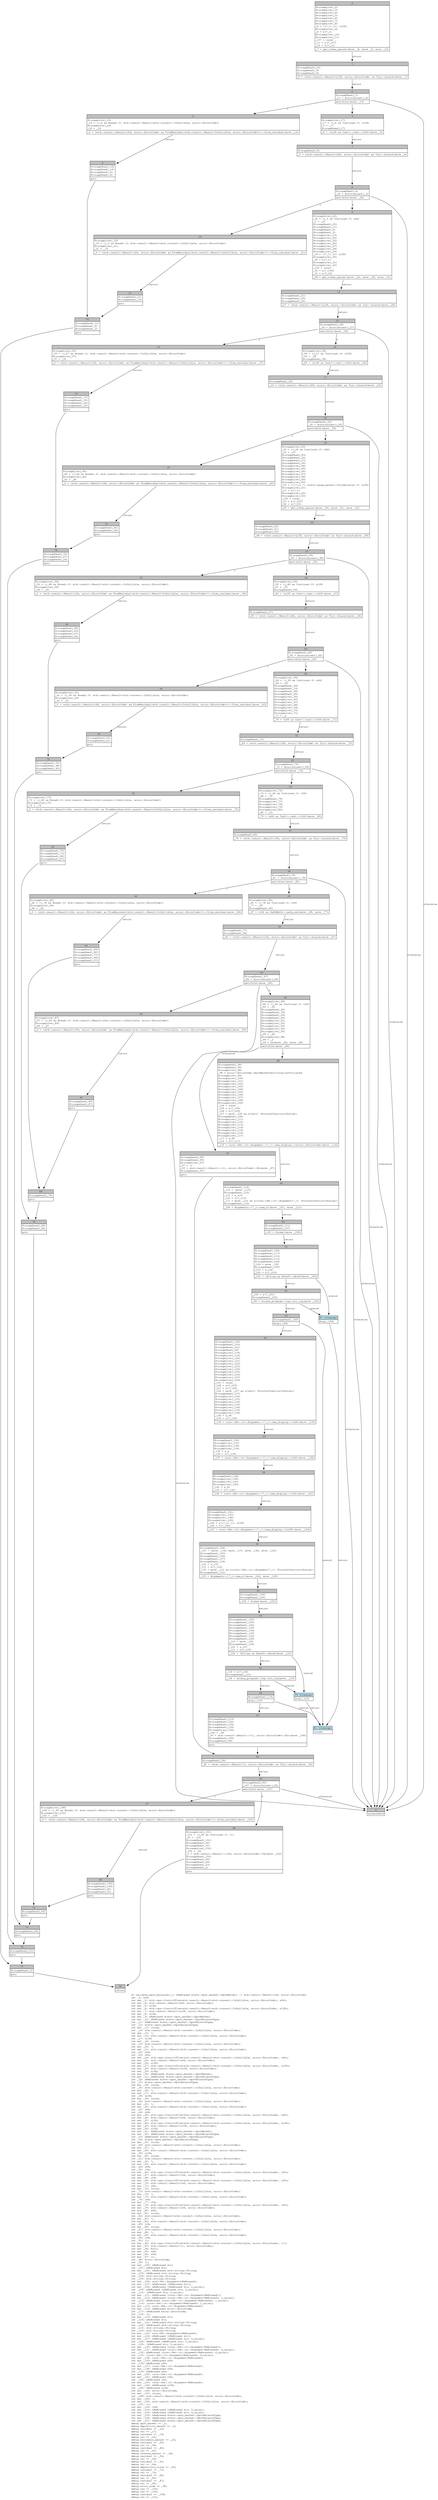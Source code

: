 digraph Mir_0_2844 {
    graph [fontname="Courier, monospace"];
    node [fontname="Courier, monospace"];
    edge [fontname="Courier, monospace"];
    label=<fn validate_spot_balances(_1: &amp;ReErased state::spot_market::SpotMarket) -&gt; std::result::Result&lt;i64, error::ErrorCode&gt;<br align="left"/>let _2: u64;<br align="left"/>let mut _3: std::ops::ControlFlow&lt;std::result::Result&lt;std::convert::Infallible, error::ErrorCode&gt;, u64&gt;;<br align="left"/>let mut _4: std::result::Result&lt;u64, error::ErrorCode&gt;;<br align="left"/>let mut _5: u128;<br align="left"/>let mut _6: std::ops::ControlFlow&lt;std::result::Result&lt;std::convert::Infallible, error::ErrorCode&gt;, u128&gt;;<br align="left"/>let mut _7: std::result::Result&lt;u128, error::ErrorCode&gt;;<br align="left"/>let mut _8: u128;<br align="left"/>let mut _9: &amp;ReErased state::spot_market::SpotMarket;<br align="left"/>let mut _10: &amp;ReErased state::spot_market::SpotBalanceType;<br align="left"/>let _11: &amp;ReErased state::spot_market::SpotBalanceType;<br align="left"/>let _12: state::spot_market::SpotBalanceType;<br align="left"/>let mut _13: isize;<br align="left"/>let _14: std::result::Result&lt;std::convert::Infallible, error::ErrorCode&gt;;<br align="left"/>let mut _15: !;<br align="left"/>let mut _16: std::result::Result&lt;std::convert::Infallible, error::ErrorCode&gt;;<br align="left"/>let _17: u128;<br align="left"/>let mut _18: isize;<br align="left"/>let _19: std::result::Result&lt;std::convert::Infallible, error::ErrorCode&gt;;<br align="left"/>let mut _20: !;<br align="left"/>let mut _21: std::result::Result&lt;std::convert::Infallible, error::ErrorCode&gt;;<br align="left"/>let _22: u64;<br align="left"/>let _23: u64;<br align="left"/>let mut _24: std::ops::ControlFlow&lt;std::result::Result&lt;std::convert::Infallible, error::ErrorCode&gt;, u64&gt;;<br align="left"/>let mut _25: std::result::Result&lt;u64, error::ErrorCode&gt;;<br align="left"/>let mut _26: u128;<br align="left"/>let mut _27: std::ops::ControlFlow&lt;std::result::Result&lt;std::convert::Infallible, error::ErrorCode&gt;, u128&gt;;<br align="left"/>let mut _28: std::result::Result&lt;u128, error::ErrorCode&gt;;<br align="left"/>let mut _29: u128;<br align="left"/>let mut _30: &amp;ReErased state::spot_market::SpotMarket;<br align="left"/>let mut _31: &amp;ReErased state::spot_market::SpotBalanceType;<br align="left"/>let _32: &amp;ReErased state::spot_market::SpotBalanceType;<br align="left"/>let _33: state::spot_market::SpotBalanceType;<br align="left"/>let mut _34: isize;<br align="left"/>let _35: std::result::Result&lt;std::convert::Infallible, error::ErrorCode&gt;;<br align="left"/>let mut _36: !;<br align="left"/>let mut _37: std::result::Result&lt;std::convert::Infallible, error::ErrorCode&gt;;<br align="left"/>let _38: u128;<br align="left"/>let mut _39: isize;<br align="left"/>let _40: std::result::Result&lt;std::convert::Infallible, error::ErrorCode&gt;;<br align="left"/>let mut _41: !;<br align="left"/>let mut _42: std::result::Result&lt;std::convert::Infallible, error::ErrorCode&gt;;<br align="left"/>let _43: u64;<br align="left"/>let _44: u64;<br align="left"/>let mut _45: std::ops::ControlFlow&lt;std::result::Result&lt;std::convert::Infallible, error::ErrorCode&gt;, u64&gt;;<br align="left"/>let mut _46: std::result::Result&lt;u64, error::ErrorCode&gt;;<br align="left"/>let mut _47: u128;<br align="left"/>let mut _48: std::ops::ControlFlow&lt;std::result::Result&lt;std::convert::Infallible, error::ErrorCode&gt;, u128&gt;;<br align="left"/>let mut _49: std::result::Result&lt;u128, error::ErrorCode&gt;;<br align="left"/>let mut _50: u128;<br align="left"/>let mut _51: &amp;ReErased state::spot_market::SpotMarket;<br align="left"/>let mut _52: &amp;ReErased state::spot_market::SpotBalanceType;<br align="left"/>let _53: &amp;ReErased state::spot_market::SpotBalanceType;<br align="left"/>let _54: state::spot_market::SpotBalanceType;<br align="left"/>let mut _55: isize;<br align="left"/>let _56: std::result::Result&lt;std::convert::Infallible, error::ErrorCode&gt;;<br align="left"/>let mut _57: !;<br align="left"/>let mut _58: std::result::Result&lt;std::convert::Infallible, error::ErrorCode&gt;;<br align="left"/>let _59: u128;<br align="left"/>let mut _60: isize;<br align="left"/>let _61: std::result::Result&lt;std::convert::Infallible, error::ErrorCode&gt;;<br align="left"/>let mut _62: !;<br align="left"/>let mut _63: std::result::Result&lt;std::convert::Infallible, error::ErrorCode&gt;;<br align="left"/>let _64: u64;<br align="left"/>let _65: i64;<br align="left"/>let mut _66: std::ops::ControlFlow&lt;std::result::Result&lt;std::convert::Infallible, error::ErrorCode&gt;, i64&gt;;<br align="left"/>let mut _67: std::result::Result&lt;i64, error::ErrorCode&gt;;<br align="left"/>let mut _68: i64;<br align="left"/>let mut _69: std::ops::ControlFlow&lt;std::result::Result&lt;std::convert::Infallible, error::ErrorCode&gt;, i64&gt;;<br align="left"/>let mut _70: std::result::Result&lt;i64, error::ErrorCode&gt;;<br align="left"/>let mut _71: u64;<br align="left"/>let mut _72: isize;<br align="left"/>let _73: std::result::Result&lt;std::convert::Infallible, error::ErrorCode&gt;;<br align="left"/>let mut _74: !;<br align="left"/>let mut _75: std::result::Result&lt;std::convert::Infallible, error::ErrorCode&gt;;<br align="left"/>let _76: i64;<br align="left"/>let mut _77: i64;<br align="left"/>let mut _78: std::ops::ControlFlow&lt;std::result::Result&lt;std::convert::Infallible, error::ErrorCode&gt;, i64&gt;;<br align="left"/>let mut _79: std::result::Result&lt;i64, error::ErrorCode&gt;;<br align="left"/>let mut _80: u64;<br align="left"/>let mut _81: isize;<br align="left"/>let _82: std::result::Result&lt;std::convert::Infallible, error::ErrorCode&gt;;<br align="left"/>let mut _83: !;<br align="left"/>let mut _84: std::result::Result&lt;std::convert::Infallible, error::ErrorCode&gt;;<br align="left"/>let _85: i64;<br align="left"/>let mut _86: isize;<br align="left"/>let _87: std::result::Result&lt;std::convert::Infallible, error::ErrorCode&gt;;<br align="left"/>let mut _88: !;<br align="left"/>let mut _89: std::result::Result&lt;std::convert::Infallible, error::ErrorCode&gt;;<br align="left"/>let _90: i64;<br align="left"/>let _91: ();<br align="left"/>let mut _92: std::ops::ControlFlow&lt;std::result::Result&lt;std::convert::Infallible, error::ErrorCode&gt;, ()&gt;;<br align="left"/>let mut _93: std::result::Result&lt;(), error::ErrorCode&gt;;<br align="left"/>let mut _94: bool;<br align="left"/>let mut _95: u64;<br align="left"/>let mut _96: u64;<br align="left"/>let mut _97: ();<br align="left"/>let _98: error::ErrorCode;<br align="left"/>let _99: ();<br align="left"/>let mut _100: &amp;ReErased str;<br align="left"/>let _101: &amp;ReErased str;<br align="left"/>let mut _102: &amp;ReErased std::string::String;<br align="left"/>let _103: &amp;ReErased std::string::String;<br align="left"/>let _104: std::string::String;<br align="left"/>let _105: std::string::String;<br align="left"/>let mut _106: std::fmt::Arguments&lt;ReErased&gt;;<br align="left"/>let mut _107: &amp;ReErased [&amp;ReErased str];<br align="left"/>let mut _108: &amp;ReErased [&amp;ReErased str; 2_usize];<br align="left"/>let _109: &amp;ReErased [&amp;ReErased str; 2_usize];<br align="left"/>let _110: [&amp;ReErased str; 2_usize];<br align="left"/>let mut _111: &amp;ReErased [core::fmt::rt::Argument&lt;ReErased&gt;];<br align="left"/>let mut _112: &amp;ReErased [core::fmt::rt::Argument&lt;ReErased&gt;; 1_usize];<br align="left"/>let _113: &amp;ReErased [core::fmt::rt::Argument&lt;ReErased&gt;; 1_usize];<br align="left"/>let _114: [core::fmt::rt::Argument&lt;ReErased&gt;; 1_usize];<br align="left"/>let mut _115: core::fmt::rt::Argument&lt;ReErased&gt;;<br align="left"/>let mut _116: &amp;ReErased error::ErrorCode;<br align="left"/>let _117: &amp;ReErased error::ErrorCode;<br align="left"/>let _118: ();<br align="left"/>let mut _119: &amp;ReErased str;<br align="left"/>let _120: &amp;ReErased str;<br align="left"/>let mut _121: &amp;ReErased std::string::String;<br align="left"/>let _122: &amp;ReErased std::string::String;<br align="left"/>let _123: std::string::String;<br align="left"/>let _124: std::string::String;<br align="left"/>let mut _125: std::fmt::Arguments&lt;ReErased&gt;;<br align="left"/>let mut _126: &amp;ReErased [&amp;ReErased str];<br align="left"/>let mut _127: &amp;ReErased [&amp;ReErased str; 5_usize];<br align="left"/>let _128: &amp;ReErased [&amp;ReErased str; 5_usize];<br align="left"/>let _129: [&amp;ReErased str; 5_usize];<br align="left"/>let mut _130: &amp;ReErased [core::fmt::rt::Argument&lt;ReErased&gt;];<br align="left"/>let mut _131: &amp;ReErased [core::fmt::rt::Argument&lt;ReErased&gt;; 4_usize];<br align="left"/>let _132: &amp;ReErased [core::fmt::rt::Argument&lt;ReErased&gt;; 4_usize];<br align="left"/>let _133: [core::fmt::rt::Argument&lt;ReErased&gt;; 4_usize];<br align="left"/>let mut _134: core::fmt::rt::Argument&lt;ReErased&gt;;<br align="left"/>let mut _135: &amp;ReErased u64;<br align="left"/>let _136: &amp;ReErased u64;<br align="left"/>let mut _137: core::fmt::rt::Argument&lt;ReErased&gt;;<br align="left"/>let mut _138: &amp;ReErased u64;<br align="left"/>let _139: &amp;ReErased u64;<br align="left"/>let mut _140: core::fmt::rt::Argument&lt;ReErased&gt;;<br align="left"/>let mut _141: &amp;ReErased i64;<br align="left"/>let _142: &amp;ReErased i64;<br align="left"/>let mut _143: core::fmt::rt::Argument&lt;ReErased&gt;;<br align="left"/>let mut _144: &amp;ReErased u128;<br align="left"/>let _145: &amp;ReErased u128;<br align="left"/>let mut _146: error::ErrorCode;<br align="left"/>let mut _147: isize;<br align="left"/>let _148: std::result::Result&lt;std::convert::Infallible, error::ErrorCode&gt;;<br align="left"/>let mut _149: !;<br align="left"/>let mut _150: std::result::Result&lt;std::convert::Infallible, error::ErrorCode&gt;;<br align="left"/>let _151: ();<br align="left"/>let mut _152: i64;<br align="left"/>let mut _153: &amp;ReErased [&amp;ReErased str; 5_usize];<br align="left"/>let mut _154: &amp;ReErased [&amp;ReErased str; 2_usize];<br align="left"/>let mut _155: &amp;ReErased state::spot_market::SpotBalanceType;<br align="left"/>let mut _156: &amp;ReErased state::spot_market::SpotBalanceType;<br align="left"/>let mut _157: &amp;ReErased state::spot_market::SpotBalanceType;<br align="left"/>debug spot_market =&gt; _1;<br align="left"/>debug depositors_amount =&gt; _2;<br align="left"/>debug residual =&gt; _14;<br align="left"/>debug val =&gt; _17;<br align="left"/>debug residual =&gt; _19;<br align="left"/>debug val =&gt; _22;<br align="left"/>debug borrowers_amount =&gt; _23;<br align="left"/>debug residual =&gt; _35;<br align="left"/>debug val =&gt; _38;<br align="left"/>debug residual =&gt; _40;<br align="left"/>debug val =&gt; _43;<br align="left"/>debug revenue_amount =&gt; _44;<br align="left"/>debug residual =&gt; _56;<br align="left"/>debug val =&gt; _59;<br align="left"/>debug residual =&gt; _61;<br align="left"/>debug val =&gt; _64;<br align="left"/>debug depositors_claim =&gt; _65;<br align="left"/>debug residual =&gt; _73;<br align="left"/>debug val =&gt; _76;<br align="left"/>debug residual =&gt; _82;<br align="left"/>debug val =&gt; _85;<br align="left"/>debug residual =&gt; _87;<br align="left"/>debug val =&gt; _90;<br align="left"/>debug error_code =&gt; _98;<br align="left"/>debug res =&gt; _105;<br align="left"/>debug res =&gt; _124;<br align="left"/>debug residual =&gt; _148;<br align="left"/>debug val =&gt; _151;<br align="left"/>>;
    bb0__0_2844 [shape="none", label=<<table border="0" cellborder="1" cellspacing="0"><tr><td bgcolor="gray" align="center" colspan="1">0</td></tr><tr><td align="left" balign="left">StorageLive(_2)<br/>StorageLive(_3)<br/>StorageLive(_4)<br/>StorageLive(_5)<br/>StorageLive(_6)<br/>StorageLive(_7)<br/>StorageLive(_8)<br/>_8 = ((*_1).11: u128)<br/>StorageLive(_9)<br/>_9 = &amp;(*_1)<br/>StorageLive(_10)<br/>StorageLive(_11)<br/>_157 = const _<br/>_11 = &amp;(*_157)<br/>_10 = &amp;(*_11)<br/></td></tr><tr><td align="left">_7 = get_token_amount(move _8, move _9, move _10)</td></tr></table>>];
    bb1__0_2844 [shape="none", label=<<table border="0" cellborder="1" cellspacing="0"><tr><td bgcolor="gray" align="center" colspan="1">1</td></tr><tr><td align="left" balign="left">StorageDead(_10)<br/>StorageDead(_9)<br/>StorageDead(_8)<br/></td></tr><tr><td align="left">_6 = &lt;std::result::Result&lt;u128, error::ErrorCode&gt; as Try&gt;::branch(move _7)</td></tr></table>>];
    bb2__0_2844 [shape="none", label=<<table border="0" cellborder="1" cellspacing="0"><tr><td bgcolor="gray" align="center" colspan="1">2</td></tr><tr><td align="left" balign="left">StorageDead(_7)<br/>_13 = discriminant(_6)<br/></td></tr><tr><td align="left">switchInt(move _13)</td></tr></table>>];
    bb3__0_2844 [shape="none", label=<<table border="0" cellborder="1" cellspacing="0"><tr><td bgcolor="gray" align="center" colspan="1">3</td></tr><tr><td align="left" balign="left">StorageLive(_17)<br/>_17 = ((_6 as Continue).0: u128)<br/>_5 = _17<br/>StorageDead(_17)<br/></td></tr><tr><td align="left">_4 = &lt;u128 as Cast&gt;::cast::&lt;u64&gt;(move _5)</td></tr></table>>];
    bb4__0_2844 [shape="none", label=<<table border="0" cellborder="1" cellspacing="0"><tr><td bgcolor="gray" align="center" colspan="1">4</td></tr><tr><td align="left">unreachable</td></tr></table>>];
    bb5__0_2844 [shape="none", label=<<table border="0" cellborder="1" cellspacing="0"><tr><td bgcolor="gray" align="center" colspan="1">5</td></tr><tr><td align="left" balign="left">StorageLive(_14)<br/>_14 = ((_6 as Break).0: std::result::Result&lt;std::convert::Infallible, error::ErrorCode&gt;)<br/>StorageLive(_16)<br/>_16 = _14<br/></td></tr><tr><td align="left">_0 = &lt;std::result::Result&lt;i64, error::ErrorCode&gt; as FromResidual&lt;std::result::Result&lt;Infallible, error::ErrorCode&gt;&gt;&gt;::from_residual(move _16)</td></tr></table>>];
    bb6__0_2844 [shape="none", label=<<table border="0" cellborder="1" cellspacing="0"><tr><td bgcolor="gray" align="center" colspan="1">6</td></tr><tr><td align="left" balign="left">StorageDead(_16)<br/>StorageDead(_14)<br/>StorageDead(_5)<br/>StorageDead(_4)<br/></td></tr><tr><td align="left">goto</td></tr></table>>];
    bb7__0_2844 [shape="none", label=<<table border="0" cellborder="1" cellspacing="0"><tr><td bgcolor="gray" align="center" colspan="1">7</td></tr><tr><td align="left" balign="left">StorageDead(_5)<br/></td></tr><tr><td align="left">_3 = &lt;std::result::Result&lt;u64, error::ErrorCode&gt; as Try&gt;::branch(move _4)</td></tr></table>>];
    bb8__0_2844 [shape="none", label=<<table border="0" cellborder="1" cellspacing="0"><tr><td bgcolor="gray" align="center" colspan="1">8</td></tr><tr><td align="left" balign="left">StorageDead(_4)<br/>_18 = discriminant(_3)<br/></td></tr><tr><td align="left">switchInt(move _18)</td></tr></table>>];
    bb9__0_2844 [shape="none", label=<<table border="0" cellborder="1" cellspacing="0"><tr><td bgcolor="gray" align="center" colspan="1">9</td></tr><tr><td align="left" balign="left">StorageLive(_22)<br/>_22 = ((_3 as Continue).0: u64)<br/>_2 = _22<br/>StorageDead(_22)<br/>StorageDead(_11)<br/>StorageDead(_6)<br/>StorageDead(_3)<br/>StorageLive(_23)<br/>StorageLive(_24)<br/>StorageLive(_25)<br/>StorageLive(_26)<br/>StorageLive(_27)<br/>StorageLive(_28)<br/>StorageLive(_29)<br/>_29 = ((*_1).12: u128)<br/>StorageLive(_30)<br/>_30 = &amp;(*_1)<br/>StorageLive(_31)<br/>StorageLive(_32)<br/>_156 = const _<br/>_32 = &amp;(*_156)<br/>_31 = &amp;(*_32)<br/></td></tr><tr><td align="left">_28 = get_token_amount(move _29, move _30, move _31)</td></tr></table>>];
    bb10__0_2844 [shape="none", label=<<table border="0" cellborder="1" cellspacing="0"><tr><td bgcolor="gray" align="center" colspan="1">10</td></tr><tr><td align="left" balign="left">StorageLive(_19)<br/>_19 = ((_3 as Break).0: std::result::Result&lt;std::convert::Infallible, error::ErrorCode&gt;)<br/>StorageLive(_21)<br/>_21 = _19<br/></td></tr><tr><td align="left">_0 = &lt;std::result::Result&lt;i64, error::ErrorCode&gt; as FromResidual&lt;std::result::Result&lt;Infallible, error::ErrorCode&gt;&gt;&gt;::from_residual(move _21)</td></tr></table>>];
    bb11__0_2844 [shape="none", label=<<table border="0" cellborder="1" cellspacing="0"><tr><td bgcolor="gray" align="center" colspan="1">11</td></tr><tr><td align="left" balign="left">StorageDead(_21)<br/>StorageDead(_19)<br/></td></tr><tr><td align="left">goto</td></tr></table>>];
    bb12__0_2844 [shape="none", label=<<table border="0" cellborder="1" cellspacing="0"><tr><td bgcolor="gray" align="center" colspan="1">12</td></tr><tr><td align="left" balign="left">StorageDead(_31)<br/>StorageDead(_30)<br/>StorageDead(_29)<br/></td></tr><tr><td align="left">_27 = &lt;std::result::Result&lt;u128, error::ErrorCode&gt; as Try&gt;::branch(move _28)</td></tr></table>>];
    bb13__0_2844 [shape="none", label=<<table border="0" cellborder="1" cellspacing="0"><tr><td bgcolor="gray" align="center" colspan="1">13</td></tr><tr><td align="left" balign="left">StorageDead(_28)<br/>_34 = discriminant(_27)<br/></td></tr><tr><td align="left">switchInt(move _34)</td></tr></table>>];
    bb14__0_2844 [shape="none", label=<<table border="0" cellborder="1" cellspacing="0"><tr><td bgcolor="gray" align="center" colspan="1">14</td></tr><tr><td align="left" balign="left">StorageLive(_38)<br/>_38 = ((_27 as Continue).0: u128)<br/>_26 = _38<br/>StorageDead(_38)<br/></td></tr><tr><td align="left">_25 = &lt;u128 as Cast&gt;::cast::&lt;u64&gt;(move _26)</td></tr></table>>];
    bb15__0_2844 [shape="none", label=<<table border="0" cellborder="1" cellspacing="0"><tr><td bgcolor="gray" align="center" colspan="1">15</td></tr><tr><td align="left" balign="left">StorageLive(_35)<br/>_35 = ((_27 as Break).0: std::result::Result&lt;std::convert::Infallible, error::ErrorCode&gt;)<br/>StorageLive(_37)<br/>_37 = _35<br/></td></tr><tr><td align="left">_0 = &lt;std::result::Result&lt;i64, error::ErrorCode&gt; as FromResidual&lt;std::result::Result&lt;Infallible, error::ErrorCode&gt;&gt;&gt;::from_residual(move _37)</td></tr></table>>];
    bb16__0_2844 [shape="none", label=<<table border="0" cellborder="1" cellspacing="0"><tr><td bgcolor="gray" align="center" colspan="1">16</td></tr><tr><td align="left" balign="left">StorageDead(_37)<br/>StorageDead(_35)<br/>StorageDead(_26)<br/>StorageDead(_25)<br/></td></tr><tr><td align="left">goto</td></tr></table>>];
    bb17__0_2844 [shape="none", label=<<table border="0" cellborder="1" cellspacing="0"><tr><td bgcolor="gray" align="center" colspan="1">17</td></tr><tr><td align="left" balign="left">StorageDead(_26)<br/></td></tr><tr><td align="left">_24 = &lt;std::result::Result&lt;u64, error::ErrorCode&gt; as Try&gt;::branch(move _25)</td></tr></table>>];
    bb18__0_2844 [shape="none", label=<<table border="0" cellborder="1" cellspacing="0"><tr><td bgcolor="gray" align="center" colspan="1">18</td></tr><tr><td align="left" balign="left">StorageDead(_25)<br/>_39 = discriminant(_24)<br/></td></tr><tr><td align="left">switchInt(move _39)</td></tr></table>>];
    bb19__0_2844 [shape="none", label=<<table border="0" cellborder="1" cellspacing="0"><tr><td bgcolor="gray" align="center" colspan="1">19</td></tr><tr><td align="left" balign="left">StorageLive(_43)<br/>_43 = ((_24 as Continue).0: u64)<br/>_23 = _43<br/>StorageDead(_43)<br/>StorageDead(_32)<br/>StorageDead(_27)<br/>StorageDead(_24)<br/>StorageLive(_44)<br/>StorageLive(_45)<br/>StorageLive(_46)<br/>StorageLive(_47)<br/>StorageLive(_48)<br/>StorageLive(_49)<br/>StorageLive(_50)<br/>_50 = (((*_1).7: state::perp_market::PoolBalance).0: u128)<br/>StorageLive(_51)<br/>_51 = &amp;(*_1)<br/>StorageLive(_52)<br/>StorageLive(_53)<br/>_155 = const _<br/>_53 = &amp;(*_155)<br/>_52 = &amp;(*_53)<br/></td></tr><tr><td align="left">_49 = get_token_amount(move _50, move _51, move _52)</td></tr></table>>];
    bb20__0_2844 [shape="none", label=<<table border="0" cellborder="1" cellspacing="0"><tr><td bgcolor="gray" align="center" colspan="1">20</td></tr><tr><td align="left" balign="left">StorageLive(_40)<br/>_40 = ((_24 as Break).0: std::result::Result&lt;std::convert::Infallible, error::ErrorCode&gt;)<br/>StorageLive(_42)<br/>_42 = _40<br/></td></tr><tr><td align="left">_0 = &lt;std::result::Result&lt;i64, error::ErrorCode&gt; as FromResidual&lt;std::result::Result&lt;Infallible, error::ErrorCode&gt;&gt;&gt;::from_residual(move _42)</td></tr></table>>];
    bb21__0_2844 [shape="none", label=<<table border="0" cellborder="1" cellspacing="0"><tr><td bgcolor="gray" align="center" colspan="1">21</td></tr><tr><td align="left" balign="left">StorageDead(_42)<br/>StorageDead(_40)<br/></td></tr><tr><td align="left">goto</td></tr></table>>];
    bb22__0_2844 [shape="none", label=<<table border="0" cellborder="1" cellspacing="0"><tr><td bgcolor="gray" align="center" colspan="1">22</td></tr><tr><td align="left" balign="left">StorageDead(_52)<br/>StorageDead(_51)<br/>StorageDead(_50)<br/></td></tr><tr><td align="left">_48 = &lt;std::result::Result&lt;u128, error::ErrorCode&gt; as Try&gt;::branch(move _49)</td></tr></table>>];
    bb23__0_2844 [shape="none", label=<<table border="0" cellborder="1" cellspacing="0"><tr><td bgcolor="gray" align="center" colspan="1">23</td></tr><tr><td align="left" balign="left">StorageDead(_49)<br/>_55 = discriminant(_48)<br/></td></tr><tr><td align="left">switchInt(move _55)</td></tr></table>>];
    bb24__0_2844 [shape="none", label=<<table border="0" cellborder="1" cellspacing="0"><tr><td bgcolor="gray" align="center" colspan="1">24</td></tr><tr><td align="left" balign="left">StorageLive(_59)<br/>_59 = ((_48 as Continue).0: u128)<br/>_47 = _59<br/>StorageDead(_59)<br/></td></tr><tr><td align="left">_46 = &lt;u128 as Cast&gt;::cast::&lt;u64&gt;(move _47)</td></tr></table>>];
    bb25__0_2844 [shape="none", label=<<table border="0" cellborder="1" cellspacing="0"><tr><td bgcolor="gray" align="center" colspan="1">25</td></tr><tr><td align="left" balign="left">StorageLive(_56)<br/>_56 = ((_48 as Break).0: std::result::Result&lt;std::convert::Infallible, error::ErrorCode&gt;)<br/>StorageLive(_58)<br/>_58 = _56<br/></td></tr><tr><td align="left">_0 = &lt;std::result::Result&lt;i64, error::ErrorCode&gt; as FromResidual&lt;std::result::Result&lt;Infallible, error::ErrorCode&gt;&gt;&gt;::from_residual(move _58)</td></tr></table>>];
    bb26__0_2844 [shape="none", label=<<table border="0" cellborder="1" cellspacing="0"><tr><td bgcolor="gray" align="center" colspan="1">26</td></tr><tr><td align="left" balign="left">StorageDead(_58)<br/>StorageDead(_56)<br/>StorageDead(_47)<br/>StorageDead(_46)<br/></td></tr><tr><td align="left">goto</td></tr></table>>];
    bb27__0_2844 [shape="none", label=<<table border="0" cellborder="1" cellspacing="0"><tr><td bgcolor="gray" align="center" colspan="1">27</td></tr><tr><td align="left" balign="left">StorageDead(_47)<br/></td></tr><tr><td align="left">_45 = &lt;std::result::Result&lt;u64, error::ErrorCode&gt; as Try&gt;::branch(move _46)</td></tr></table>>];
    bb28__0_2844 [shape="none", label=<<table border="0" cellborder="1" cellspacing="0"><tr><td bgcolor="gray" align="center" colspan="1">28</td></tr><tr><td align="left" balign="left">StorageDead(_46)<br/>_60 = discriminant(_45)<br/></td></tr><tr><td align="left">switchInt(move _60)</td></tr></table>>];
    bb29__0_2844 [shape="none", label=<<table border="0" cellborder="1" cellspacing="0"><tr><td bgcolor="gray" align="center" colspan="1">29</td></tr><tr><td align="left" balign="left">StorageLive(_64)<br/>_64 = ((_45 as Continue).0: u64)<br/>_44 = _64<br/>StorageDead(_64)<br/>StorageDead(_53)<br/>StorageDead(_48)<br/>StorageDead(_45)<br/>StorageLive(_65)<br/>StorageLive(_66)<br/>StorageLive(_67)<br/>StorageLive(_68)<br/>StorageLive(_69)<br/>StorageLive(_70)<br/>StorageLive(_71)<br/>_71 = _2<br/></td></tr><tr><td align="left">_70 = &lt;u64 as Cast&gt;::cast::&lt;i64&gt;(move _71)</td></tr></table>>];
    bb30__0_2844 [shape="none", label=<<table border="0" cellborder="1" cellspacing="0"><tr><td bgcolor="gray" align="center" colspan="1">30</td></tr><tr><td align="left" balign="left">StorageLive(_61)<br/>_61 = ((_45 as Break).0: std::result::Result&lt;std::convert::Infallible, error::ErrorCode&gt;)<br/>StorageLive(_63)<br/>_63 = _61<br/></td></tr><tr><td align="left">_0 = &lt;std::result::Result&lt;i64, error::ErrorCode&gt; as FromResidual&lt;std::result::Result&lt;Infallible, error::ErrorCode&gt;&gt;&gt;::from_residual(move _63)</td></tr></table>>];
    bb31__0_2844 [shape="none", label=<<table border="0" cellborder="1" cellspacing="0"><tr><td bgcolor="gray" align="center" colspan="1">31</td></tr><tr><td align="left" balign="left">StorageDead(_63)<br/>StorageDead(_61)<br/></td></tr><tr><td align="left">goto</td></tr></table>>];
    bb32__0_2844 [shape="none", label=<<table border="0" cellborder="1" cellspacing="0"><tr><td bgcolor="gray" align="center" colspan="1">32</td></tr><tr><td align="left" balign="left">StorageDead(_71)<br/></td></tr><tr><td align="left">_69 = &lt;std::result::Result&lt;i64, error::ErrorCode&gt; as Try&gt;::branch(move _70)</td></tr></table>>];
    bb33__0_2844 [shape="none", label=<<table border="0" cellborder="1" cellspacing="0"><tr><td bgcolor="gray" align="center" colspan="1">33</td></tr><tr><td align="left" balign="left">StorageDead(_70)<br/>_72 = discriminant(_69)<br/></td></tr><tr><td align="left">switchInt(move _72)</td></tr></table>>];
    bb34__0_2844 [shape="none", label=<<table border="0" cellborder="1" cellspacing="0"><tr><td bgcolor="gray" align="center" colspan="1">34</td></tr><tr><td align="left" balign="left">StorageLive(_76)<br/>_76 = ((_69 as Continue).0: i64)<br/>_68 = _76<br/>StorageDead(_76)<br/>StorageLive(_77)<br/>StorageLive(_78)<br/>StorageLive(_79)<br/>StorageLive(_80)<br/>_80 = _23<br/></td></tr><tr><td align="left">_79 = &lt;u64 as Cast&gt;::cast::&lt;i64&gt;(move _80)</td></tr></table>>];
    bb35__0_2844 [shape="none", label=<<table border="0" cellborder="1" cellspacing="0"><tr><td bgcolor="gray" align="center" colspan="1">35</td></tr><tr><td align="left" balign="left">StorageLive(_73)<br/>_73 = ((_69 as Break).0: std::result::Result&lt;std::convert::Infallible, error::ErrorCode&gt;)<br/>StorageLive(_75)<br/>_75 = _73<br/></td></tr><tr><td align="left">_0 = &lt;std::result::Result&lt;i64, error::ErrorCode&gt; as FromResidual&lt;std::result::Result&lt;Infallible, error::ErrorCode&gt;&gt;&gt;::from_residual(move _75)</td></tr></table>>];
    bb36__0_2844 [shape="none", label=<<table border="0" cellborder="1" cellspacing="0"><tr><td bgcolor="gray" align="center" colspan="1">36</td></tr><tr><td align="left" balign="left">StorageDead(_75)<br/>StorageDead(_73)<br/>StorageDead(_68)<br/>StorageDead(_67)<br/></td></tr><tr><td align="left">goto</td></tr></table>>];
    bb37__0_2844 [shape="none", label=<<table border="0" cellborder="1" cellspacing="0"><tr><td bgcolor="gray" align="center" colspan="1">37</td></tr><tr><td align="left" balign="left">StorageDead(_80)<br/></td></tr><tr><td align="left">_78 = &lt;std::result::Result&lt;i64, error::ErrorCode&gt; as Try&gt;::branch(move _79)</td></tr></table>>];
    bb38__0_2844 [shape="none", label=<<table border="0" cellborder="1" cellspacing="0"><tr><td bgcolor="gray" align="center" colspan="1">38</td></tr><tr><td align="left" balign="left">StorageDead(_79)<br/>_81 = discriminant(_78)<br/></td></tr><tr><td align="left">switchInt(move _81)</td></tr></table>>];
    bb39__0_2844 [shape="none", label=<<table border="0" cellborder="1" cellspacing="0"><tr><td bgcolor="gray" align="center" colspan="1">39</td></tr><tr><td align="left" balign="left">StorageLive(_85)<br/>_85 = ((_78 as Continue).0: i64)<br/>_77 = _85<br/>StorageDead(_85)<br/></td></tr><tr><td align="left">_67 = &lt;i64 as SafeMath&gt;::safe_sub(move _68, move _77)</td></tr></table>>];
    bb40__0_2844 [shape="none", label=<<table border="0" cellborder="1" cellspacing="0"><tr><td bgcolor="gray" align="center" colspan="1">40</td></tr><tr><td align="left" balign="left">StorageLive(_82)<br/>_82 = ((_78 as Break).0: std::result::Result&lt;std::convert::Infallible, error::ErrorCode&gt;)<br/>StorageLive(_84)<br/>_84 = _82<br/></td></tr><tr><td align="left">_0 = &lt;std::result::Result&lt;i64, error::ErrorCode&gt; as FromResidual&lt;std::result::Result&lt;Infallible, error::ErrorCode&gt;&gt;&gt;::from_residual(move _84)</td></tr></table>>];
    bb41__0_2844 [shape="none", label=<<table border="0" cellborder="1" cellspacing="0"><tr><td bgcolor="gray" align="center" colspan="1">41</td></tr><tr><td align="left" balign="left">StorageDead(_84)<br/>StorageDead(_82)<br/>StorageDead(_77)<br/>StorageDead(_68)<br/>StorageDead(_67)<br/></td></tr><tr><td align="left">goto</td></tr></table>>];
    bb42__0_2844 [shape="none", label=<<table border="0" cellborder="1" cellspacing="0"><tr><td bgcolor="gray" align="center" colspan="1">42</td></tr><tr><td align="left" balign="left">StorageDead(_77)<br/>StorageDead(_68)<br/></td></tr><tr><td align="left">_66 = &lt;std::result::Result&lt;i64, error::ErrorCode&gt; as Try&gt;::branch(move _67)</td></tr></table>>];
    bb43__0_2844 [shape="none", label=<<table border="0" cellborder="1" cellspacing="0"><tr><td bgcolor="gray" align="center" colspan="1">43</td></tr><tr><td align="left" balign="left">StorageDead(_67)<br/>_86 = discriminant(_66)<br/></td></tr><tr><td align="left">switchInt(move _86)</td></tr></table>>];
    bb44__0_2844 [shape="none", label=<<table border="0" cellborder="1" cellspacing="0"><tr><td bgcolor="gray" align="center" colspan="1">44</td></tr><tr><td align="left" balign="left">StorageLive(_90)<br/>_90 = ((_66 as Continue).0: i64)<br/>_65 = _90<br/>StorageDead(_90)<br/>StorageDead(_78)<br/>StorageDead(_69)<br/>StorageDead(_66)<br/>StorageLive(_91)<br/>StorageLive(_92)<br/>StorageLive(_93)<br/>StorageLive(_94)<br/>StorageLive(_95)<br/>_95 = _44<br/>StorageLive(_96)<br/>_96 = _2<br/>_94 = Le(move _95, move _96)<br/></td></tr><tr><td align="left">switchInt(move _94)</td></tr></table>>];
    bb45__0_2844 [shape="none", label=<<table border="0" cellborder="1" cellspacing="0"><tr><td bgcolor="gray" align="center" colspan="1">45</td></tr><tr><td align="left" balign="left">StorageLive(_87)<br/>_87 = ((_66 as Break).0: std::result::Result&lt;std::convert::Infallible, error::ErrorCode&gt;)<br/>StorageLive(_89)<br/>_89 = _87<br/></td></tr><tr><td align="left">_0 = &lt;std::result::Result&lt;i64, error::ErrorCode&gt; as FromResidual&lt;std::result::Result&lt;Infallible, error::ErrorCode&gt;&gt;&gt;::from_residual(move _89)</td></tr></table>>];
    bb46__0_2844 [shape="none", label=<<table border="0" cellborder="1" cellspacing="0"><tr><td bgcolor="gray" align="center" colspan="1">46</td></tr><tr><td align="left" balign="left">StorageDead(_89)<br/>StorageDead(_87)<br/></td></tr><tr><td align="left">goto</td></tr></table>>];
    bb47__0_2844 [shape="none", label=<<table border="0" cellborder="1" cellspacing="0"><tr><td bgcolor="gray" align="center" colspan="1">47</td></tr><tr><td align="left" balign="left">StorageDead(_96)<br/>StorageDead(_95)<br/>StorageLive(_97)<br/>_97 = ()<br/>_93 = std::result::Result::&lt;(), error::ErrorCode&gt;::Ok(move _97)<br/>StorageDead(_97)<br/></td></tr><tr><td align="left">goto</td></tr></table>>];
    bb48__0_2844 [shape="none", label=<<table border="0" cellborder="1" cellspacing="0"><tr><td bgcolor="gray" align="center" colspan="1">48</td></tr><tr><td align="left" balign="left">StorageDead(_96)<br/>StorageDead(_95)<br/>StorageLive(_98)<br/>_98 = error::ErrorCode::SpotMarketVaultInvariantViolated<br/>StorageLive(_99)<br/>StorageLive(_100)<br/>StorageLive(_101)<br/>StorageLive(_102)<br/>StorageLive(_103)<br/>StorageLive(_104)<br/>StorageLive(_105)<br/>StorageLive(_106)<br/>StorageLive(_107)<br/>StorageLive(_108)<br/>StorageLive(_109)<br/>_154 = const _<br/>_109 = &amp;(*_154)<br/>_108 = &amp;(*_109)<br/>_107 = move _108 as &amp;[&amp;str] (PointerCoercion(Unsize))<br/>StorageDead(_108)<br/>StorageLive(_111)<br/>StorageLive(_112)<br/>StorageLive(_113)<br/>StorageLive(_114)<br/>StorageLive(_115)<br/>StorageLive(_116)<br/>StorageLive(_117)<br/>_117 = &amp;_98<br/>_116 = &amp;(*_117)<br/></td></tr><tr><td align="left">_115 = core::fmt::rt::Argument::&lt;'_&gt;::new_display::&lt;error::ErrorCode&gt;(move _116)</td></tr></table>>];
    bb49__0_2844 [shape="none", label=<<table border="0" cellborder="1" cellspacing="0"><tr><td bgcolor="gray" align="center" colspan="1">49</td></tr><tr><td align="left" balign="left">StorageDead(_116)<br/>_114 = [move _115]<br/>StorageDead(_115)<br/>_113 = &amp;_114<br/>_112 = &amp;(*_113)<br/>_111 = move _112 as &amp;[core::fmt::rt::Argument&lt;'_&gt;] (PointerCoercion(Unsize))<br/>StorageDead(_112)<br/></td></tr><tr><td align="left">_106 = Arguments::&lt;'_&gt;::new_v1(move _107, move _111)</td></tr></table>>];
    bb50__0_2844 [shape="none", label=<<table border="0" cellborder="1" cellspacing="0"><tr><td bgcolor="gray" align="center" colspan="1">50</td></tr><tr><td align="left" balign="left">StorageDead(_111)<br/>StorageDead(_107)<br/></td></tr><tr><td align="left">_105 = format(move _106)</td></tr></table>>];
    bb51__0_2844 [shape="none", label=<<table border="0" cellborder="1" cellspacing="0"><tr><td bgcolor="gray" align="center" colspan="1">51</td></tr><tr><td align="left" balign="left">StorageDead(_106)<br/>StorageDead(_117)<br/>StorageDead(_114)<br/>StorageDead(_113)<br/>StorageDead(_109)<br/>_104 = move _105<br/>StorageDead(_105)<br/>_103 = &amp;_104<br/>_102 = &amp;(*_103)<br/></td></tr><tr><td align="left">_101 = &lt;String as Deref&gt;::deref(move _102)</td></tr></table>>];
    bb52__0_2844 [shape="none", label=<<table border="0" cellborder="1" cellspacing="0"><tr><td bgcolor="gray" align="center" colspan="1">52</td></tr><tr><td align="left" balign="left">_100 = &amp;(*_101)<br/>StorageDead(_102)<br/></td></tr><tr><td align="left">_99 = solana_program::log::sol_log(move _100)</td></tr></table>>];
    bb53__0_2844 [shape="none", label=<<table border="0" cellborder="1" cellspacing="0"><tr><td bgcolor="gray" align="center" colspan="1">53</td></tr><tr><td align="left" balign="left">StorageDead(_100)<br/></td></tr><tr><td align="left">drop(_104)</td></tr></table>>];
    bb54__0_2844 [shape="none", label=<<table border="0" cellborder="1" cellspacing="0"><tr><td bgcolor="gray" align="center" colspan="1">54</td></tr><tr><td align="left" balign="left">StorageDead(_104)<br/>StorageDead(_103)<br/>StorageDead(_101)<br/>StorageDead(_99)<br/>StorageLive(_118)<br/>StorageLive(_119)<br/>StorageLive(_120)<br/>StorageLive(_121)<br/>StorageLive(_122)<br/>StorageLive(_123)<br/>StorageLive(_124)<br/>StorageLive(_125)<br/>StorageLive(_126)<br/>StorageLive(_127)<br/>StorageLive(_128)<br/>_153 = const _<br/>_128 = &amp;(*_153)<br/>_127 = &amp;(*_128)<br/>_126 = move _127 as &amp;[&amp;str] (PointerCoercion(Unsize))<br/>StorageDead(_127)<br/>StorageLive(_130)<br/>StorageLive(_131)<br/>StorageLive(_132)<br/>StorageLive(_133)<br/>StorageLive(_134)<br/>StorageLive(_135)<br/>StorageLive(_136)<br/>_136 = &amp;_44<br/>_135 = &amp;(*_136)<br/></td></tr><tr><td align="left">_134 = core::fmt::rt::Argument::&lt;'_&gt;::new_display::&lt;u64&gt;(move _135)</td></tr></table>>];
    bb55__0_2844 [shape="none", label=<<table border="0" cellborder="1" cellspacing="0"><tr><td bgcolor="gray" align="center" colspan="1">55</td></tr><tr><td align="left" balign="left">StorageDead(_135)<br/>StorageLive(_137)<br/>StorageLive(_138)<br/>StorageLive(_139)<br/>_139 = &amp;_2<br/>_138 = &amp;(*_139)<br/></td></tr><tr><td align="left">_137 = core::fmt::rt::Argument::&lt;'_&gt;::new_display::&lt;u64&gt;(move _138)</td></tr></table>>];
    bb56__0_2844 [shape="none", label=<<table border="0" cellborder="1" cellspacing="0"><tr><td bgcolor="gray" align="center" colspan="1">56</td></tr><tr><td align="left" balign="left">StorageDead(_138)<br/>StorageLive(_140)<br/>StorageLive(_141)<br/>StorageLive(_142)<br/>_142 = &amp;_65<br/>_141 = &amp;(*_142)<br/></td></tr><tr><td align="left">_140 = core::fmt::rt::Argument::&lt;'_&gt;::new_display::&lt;i64&gt;(move _141)</td></tr></table>>];
    bb57__0_2844 [shape="none", label=<<table border="0" cellborder="1" cellspacing="0"><tr><td bgcolor="gray" align="center" colspan="1">57</td></tr><tr><td align="left" balign="left">StorageDead(_141)<br/>StorageLive(_143)<br/>StorageLive(_144)<br/>StorageLive(_145)<br/>_145 = &amp;((*_1).11: u128)<br/>_144 = &amp;(*_145)<br/></td></tr><tr><td align="left">_143 = core::fmt::rt::Argument::&lt;'_&gt;::new_display::&lt;u128&gt;(move _144)</td></tr></table>>];
    bb58__0_2844 [shape="none", label=<<table border="0" cellborder="1" cellspacing="0"><tr><td bgcolor="gray" align="center" colspan="1">58</td></tr><tr><td align="left" balign="left">StorageDead(_144)<br/>_133 = [move _134, move _137, move _140, move _143]<br/>StorageDead(_143)<br/>StorageDead(_140)<br/>StorageDead(_137)<br/>StorageDead(_134)<br/>_132 = &amp;_133<br/>_131 = &amp;(*_132)<br/>_130 = move _131 as &amp;[core::fmt::rt::Argument&lt;'_&gt;] (PointerCoercion(Unsize))<br/>StorageDead(_131)<br/></td></tr><tr><td align="left">_125 = Arguments::&lt;'_&gt;::new_v1(move _126, move _130)</td></tr></table>>];
    bb59__0_2844 [shape="none", label=<<table border="0" cellborder="1" cellspacing="0"><tr><td bgcolor="gray" align="center" colspan="1">59</td></tr><tr><td align="left" balign="left">StorageDead(_130)<br/>StorageDead(_126)<br/></td></tr><tr><td align="left">_124 = format(move _125)</td></tr></table>>];
    bb60__0_2844 [shape="none", label=<<table border="0" cellborder="1" cellspacing="0"><tr><td bgcolor="gray" align="center" colspan="1">60</td></tr><tr><td align="left" balign="left">StorageDead(_125)<br/>StorageDead(_145)<br/>StorageDead(_142)<br/>StorageDead(_139)<br/>StorageDead(_136)<br/>StorageDead(_133)<br/>StorageDead(_132)<br/>StorageDead(_128)<br/>_123 = move _124<br/>StorageDead(_124)<br/>_122 = &amp;_123<br/>_121 = &amp;(*_122)<br/></td></tr><tr><td align="left">_120 = &lt;String as Deref&gt;::deref(move _121)</td></tr></table>>];
    bb61__0_2844 [shape="none", label=<<table border="0" cellborder="1" cellspacing="0"><tr><td bgcolor="gray" align="center" colspan="1">61</td></tr><tr><td align="left" balign="left">_119 = &amp;(*_120)<br/>StorageDead(_121)<br/></td></tr><tr><td align="left">_118 = solana_program::log::sol_log(move _119)</td></tr></table>>];
    bb62__0_2844 [shape="none", label=<<table border="0" cellborder="1" cellspacing="0"><tr><td bgcolor="gray" align="center" colspan="1">62</td></tr><tr><td align="left" balign="left">StorageDead(_119)<br/></td></tr><tr><td align="left">drop(_123)</td></tr></table>>];
    bb63__0_2844 [shape="none", label=<<table border="0" cellborder="1" cellspacing="0"><tr><td bgcolor="gray" align="center" colspan="1">63</td></tr><tr><td align="left" balign="left">StorageDead(_123)<br/>StorageDead(_122)<br/>StorageDead(_120)<br/>StorageDead(_118)<br/>StorageLive(_146)<br/>_146 = _98<br/>_93 = std::result::Result::&lt;(), error::ErrorCode&gt;::Err(move _146)<br/>StorageDead(_146)<br/>StorageDead(_98)<br/></td></tr><tr><td align="left">goto</td></tr></table>>];
    bb64__0_2844 [shape="none", label=<<table border="0" cellborder="1" cellspacing="0"><tr><td bgcolor="gray" align="center" colspan="1">64</td></tr><tr><td align="left" balign="left">StorageDead(_94)<br/></td></tr><tr><td align="left">_92 = &lt;std::result::Result&lt;(), error::ErrorCode&gt; as Try&gt;::branch(move _93)</td></tr></table>>];
    bb65__0_2844 [shape="none", label=<<table border="0" cellborder="1" cellspacing="0"><tr><td bgcolor="gray" align="center" colspan="1">65</td></tr><tr><td align="left" balign="left">StorageDead(_93)<br/>_147 = discriminant(_92)<br/></td></tr><tr><td align="left">switchInt(move _147)</td></tr></table>>];
    bb66__0_2844 [shape="none", label=<<table border="0" cellborder="1" cellspacing="0"><tr><td bgcolor="gray" align="center" colspan="1">66</td></tr><tr><td align="left" balign="left">StorageLive(_151)<br/>_151 = ((_92 as Continue).0: ())<br/>_91 = _151<br/>StorageDead(_151)<br/>StorageDead(_92)<br/>StorageDead(_91)<br/>StorageLive(_152)<br/>_152 = _65<br/>_0 = std::result::Result::&lt;i64, error::ErrorCode&gt;::Ok(move _152)<br/>StorageDead(_152)<br/>StorageDead(_65)<br/>StorageDead(_44)<br/>StorageDead(_23)<br/>StorageDead(_2)<br/></td></tr><tr><td align="left">goto</td></tr></table>>];
    bb67__0_2844 [shape="none", label=<<table border="0" cellborder="1" cellspacing="0"><tr><td bgcolor="gray" align="center" colspan="1">67</td></tr><tr><td align="left" balign="left">StorageLive(_148)<br/>_148 = ((_92 as Break).0: std::result::Result&lt;std::convert::Infallible, error::ErrorCode&gt;)<br/>StorageLive(_150)<br/>_150 = _148<br/></td></tr><tr><td align="left">_0 = &lt;std::result::Result&lt;i64, error::ErrorCode&gt; as FromResidual&lt;std::result::Result&lt;Infallible, error::ErrorCode&gt;&gt;&gt;::from_residual(move _150)</td></tr></table>>];
    bb68__0_2844 [shape="none", label=<<table border="0" cellborder="1" cellspacing="0"><tr><td bgcolor="gray" align="center" colspan="1">68</td></tr><tr><td align="left" balign="left">StorageDead(_150)<br/>StorageDead(_148)<br/>StorageDead(_92)<br/>StorageDead(_91)<br/></td></tr><tr><td align="left">goto</td></tr></table>>];
    bb69__0_2844 [shape="none", label=<<table border="0" cellborder="1" cellspacing="0"><tr><td bgcolor="gray" align="center" colspan="1">69</td></tr><tr><td align="left" balign="left">StorageDead(_78)<br/></td></tr><tr><td align="left">goto</td></tr></table>>];
    bb70__0_2844 [shape="none", label=<<table border="0" cellborder="1" cellspacing="0"><tr><td bgcolor="gray" align="center" colspan="1">70</td></tr><tr><td align="left" balign="left">StorageDead(_69)<br/>StorageDead(_66)<br/></td></tr><tr><td align="left">goto</td></tr></table>>];
    bb71__0_2844 [shape="none", label=<<table border="0" cellborder="1" cellspacing="0"><tr><td bgcolor="gray" align="center" colspan="1">71</td></tr><tr><td align="left" balign="left">StorageDead(_65)<br/></td></tr><tr><td align="left">goto</td></tr></table>>];
    bb72__0_2844 [shape="none", label=<<table border="0" cellborder="1" cellspacing="0"><tr><td bgcolor="gray" align="center" colspan="1">72</td></tr><tr><td align="left" balign="left">StorageDead(_53)<br/>StorageDead(_48)<br/>StorageDead(_45)<br/></td></tr><tr><td align="left">goto</td></tr></table>>];
    bb73__0_2844 [shape="none", label=<<table border="0" cellborder="1" cellspacing="0"><tr><td bgcolor="gray" align="center" colspan="1">73</td></tr><tr><td align="left" balign="left">StorageDead(_44)<br/></td></tr><tr><td align="left">goto</td></tr></table>>];
    bb74__0_2844 [shape="none", label=<<table border="0" cellborder="1" cellspacing="0"><tr><td bgcolor="gray" align="center" colspan="1">74</td></tr><tr><td align="left" balign="left">StorageDead(_32)<br/>StorageDead(_27)<br/>StorageDead(_24)<br/></td></tr><tr><td align="left">goto</td></tr></table>>];
    bb75__0_2844 [shape="none", label=<<table border="0" cellborder="1" cellspacing="0"><tr><td bgcolor="gray" align="center" colspan="1">75</td></tr><tr><td align="left" balign="left">StorageDead(_23)<br/></td></tr><tr><td align="left">goto</td></tr></table>>];
    bb76__0_2844 [shape="none", label=<<table border="0" cellborder="1" cellspacing="0"><tr><td bgcolor="gray" align="center" colspan="1">76</td></tr><tr><td align="left" balign="left">StorageDead(_11)<br/>StorageDead(_6)<br/>StorageDead(_3)<br/></td></tr><tr><td align="left">goto</td></tr></table>>];
    bb77__0_2844 [shape="none", label=<<table border="0" cellborder="1" cellspacing="0"><tr><td bgcolor="gray" align="center" colspan="1">77</td></tr><tr><td align="left" balign="left">StorageDead(_2)<br/></td></tr><tr><td align="left">goto</td></tr></table>>];
    bb78__0_2844 [shape="none", label=<<table border="0" cellborder="1" cellspacing="0"><tr><td bgcolor="gray" align="center" colspan="1">78</td></tr><tr><td align="left">return</td></tr></table>>];
    bb79__0_2844 [shape="none", label=<<table border="0" cellborder="1" cellspacing="0"><tr><td bgcolor="lightblue" align="center" colspan="1">79 (cleanup)</td></tr><tr><td align="left">drop(_123)</td></tr></table>>];
    bb80__0_2844 [shape="none", label=<<table border="0" cellborder="1" cellspacing="0"><tr><td bgcolor="lightblue" align="center" colspan="1">80 (cleanup)</td></tr><tr><td align="left">drop(_104)</td></tr></table>>];
    bb81__0_2844 [shape="none", label=<<table border="0" cellborder="1" cellspacing="0"><tr><td bgcolor="lightblue" align="center" colspan="1">81 (cleanup)</td></tr><tr><td align="left">resume</td></tr></table>>];
    bb0__0_2844 -> bb1__0_2844 [label="return"];
    bb1__0_2844 -> bb2__0_2844 [label="return"];
    bb2__0_2844 -> bb3__0_2844 [label="0"];
    bb2__0_2844 -> bb5__0_2844 [label="1"];
    bb2__0_2844 -> bb4__0_2844 [label="otherwise"];
    bb3__0_2844 -> bb7__0_2844 [label="return"];
    bb5__0_2844 -> bb6__0_2844 [label="return"];
    bb6__0_2844 -> bb76__0_2844 [label=""];
    bb7__0_2844 -> bb8__0_2844 [label="return"];
    bb8__0_2844 -> bb9__0_2844 [label="0"];
    bb8__0_2844 -> bb10__0_2844 [label="1"];
    bb8__0_2844 -> bb4__0_2844 [label="otherwise"];
    bb9__0_2844 -> bb12__0_2844 [label="return"];
    bb10__0_2844 -> bb11__0_2844 [label="return"];
    bb11__0_2844 -> bb76__0_2844 [label=""];
    bb12__0_2844 -> bb13__0_2844 [label="return"];
    bb13__0_2844 -> bb14__0_2844 [label="0"];
    bb13__0_2844 -> bb15__0_2844 [label="1"];
    bb13__0_2844 -> bb4__0_2844 [label="otherwise"];
    bb14__0_2844 -> bb17__0_2844 [label="return"];
    bb15__0_2844 -> bb16__0_2844 [label="return"];
    bb16__0_2844 -> bb74__0_2844 [label=""];
    bb17__0_2844 -> bb18__0_2844 [label="return"];
    bb18__0_2844 -> bb19__0_2844 [label="0"];
    bb18__0_2844 -> bb20__0_2844 [label="1"];
    bb18__0_2844 -> bb4__0_2844 [label="otherwise"];
    bb19__0_2844 -> bb22__0_2844 [label="return"];
    bb20__0_2844 -> bb21__0_2844 [label="return"];
    bb21__0_2844 -> bb74__0_2844 [label=""];
    bb22__0_2844 -> bb23__0_2844 [label="return"];
    bb23__0_2844 -> bb24__0_2844 [label="0"];
    bb23__0_2844 -> bb25__0_2844 [label="1"];
    bb23__0_2844 -> bb4__0_2844 [label="otherwise"];
    bb24__0_2844 -> bb27__0_2844 [label="return"];
    bb25__0_2844 -> bb26__0_2844 [label="return"];
    bb26__0_2844 -> bb72__0_2844 [label=""];
    bb27__0_2844 -> bb28__0_2844 [label="return"];
    bb28__0_2844 -> bb29__0_2844 [label="0"];
    bb28__0_2844 -> bb30__0_2844 [label="1"];
    bb28__0_2844 -> bb4__0_2844 [label="otherwise"];
    bb29__0_2844 -> bb32__0_2844 [label="return"];
    bb30__0_2844 -> bb31__0_2844 [label="return"];
    bb31__0_2844 -> bb72__0_2844 [label=""];
    bb32__0_2844 -> bb33__0_2844 [label="return"];
    bb33__0_2844 -> bb34__0_2844 [label="0"];
    bb33__0_2844 -> bb35__0_2844 [label="1"];
    bb33__0_2844 -> bb4__0_2844 [label="otherwise"];
    bb34__0_2844 -> bb37__0_2844 [label="return"];
    bb35__0_2844 -> bb36__0_2844 [label="return"];
    bb36__0_2844 -> bb70__0_2844 [label=""];
    bb37__0_2844 -> bb38__0_2844 [label="return"];
    bb38__0_2844 -> bb39__0_2844 [label="0"];
    bb38__0_2844 -> bb40__0_2844 [label="1"];
    bb38__0_2844 -> bb4__0_2844 [label="otherwise"];
    bb39__0_2844 -> bb42__0_2844 [label="return"];
    bb40__0_2844 -> bb41__0_2844 [label="return"];
    bb41__0_2844 -> bb69__0_2844 [label=""];
    bb42__0_2844 -> bb43__0_2844 [label="return"];
    bb43__0_2844 -> bb44__0_2844 [label="0"];
    bb43__0_2844 -> bb45__0_2844 [label="1"];
    bb43__0_2844 -> bb4__0_2844 [label="otherwise"];
    bb44__0_2844 -> bb48__0_2844 [label="0"];
    bb44__0_2844 -> bb47__0_2844 [label="otherwise"];
    bb45__0_2844 -> bb46__0_2844 [label="return"];
    bb46__0_2844 -> bb69__0_2844 [label=""];
    bb47__0_2844 -> bb64__0_2844 [label=""];
    bb48__0_2844 -> bb49__0_2844 [label="return"];
    bb49__0_2844 -> bb50__0_2844 [label="return"];
    bb50__0_2844 -> bb51__0_2844 [label="return"];
    bb51__0_2844 -> bb52__0_2844 [label="return"];
    bb51__0_2844 -> bb80__0_2844 [label="unwind"];
    bb52__0_2844 -> bb53__0_2844 [label="return"];
    bb52__0_2844 -> bb80__0_2844 [label="unwind"];
    bb53__0_2844 -> bb54__0_2844 [label="return"];
    bb53__0_2844 -> bb81__0_2844 [label="unwind"];
    bb54__0_2844 -> bb55__0_2844 [label="return"];
    bb55__0_2844 -> bb56__0_2844 [label="return"];
    bb56__0_2844 -> bb57__0_2844 [label="return"];
    bb57__0_2844 -> bb58__0_2844 [label="return"];
    bb58__0_2844 -> bb59__0_2844 [label="return"];
    bb59__0_2844 -> bb60__0_2844 [label="return"];
    bb60__0_2844 -> bb61__0_2844 [label="return"];
    bb60__0_2844 -> bb79__0_2844 [label="unwind"];
    bb61__0_2844 -> bb62__0_2844 [label="return"];
    bb61__0_2844 -> bb79__0_2844 [label="unwind"];
    bb62__0_2844 -> bb63__0_2844 [label="return"];
    bb62__0_2844 -> bb81__0_2844 [label="unwind"];
    bb63__0_2844 -> bb64__0_2844 [label=""];
    bb64__0_2844 -> bb65__0_2844 [label="return"];
    bb65__0_2844 -> bb66__0_2844 [label="0"];
    bb65__0_2844 -> bb67__0_2844 [label="1"];
    bb65__0_2844 -> bb4__0_2844 [label="otherwise"];
    bb66__0_2844 -> bb78__0_2844 [label=""];
    bb67__0_2844 -> bb68__0_2844 [label="return"];
    bb68__0_2844 -> bb71__0_2844 [label=""];
    bb69__0_2844 -> bb70__0_2844 [label=""];
    bb70__0_2844 -> bb71__0_2844 [label=""];
    bb71__0_2844 -> bb73__0_2844 [label=""];
    bb72__0_2844 -> bb73__0_2844 [label=""];
    bb73__0_2844 -> bb75__0_2844 [label=""];
    bb74__0_2844 -> bb75__0_2844 [label=""];
    bb75__0_2844 -> bb77__0_2844 [label=""];
    bb76__0_2844 -> bb77__0_2844 [label=""];
    bb77__0_2844 -> bb78__0_2844 [label=""];
    bb79__0_2844 -> bb81__0_2844 [label="return"];
    bb80__0_2844 -> bb81__0_2844 [label="return"];
}
